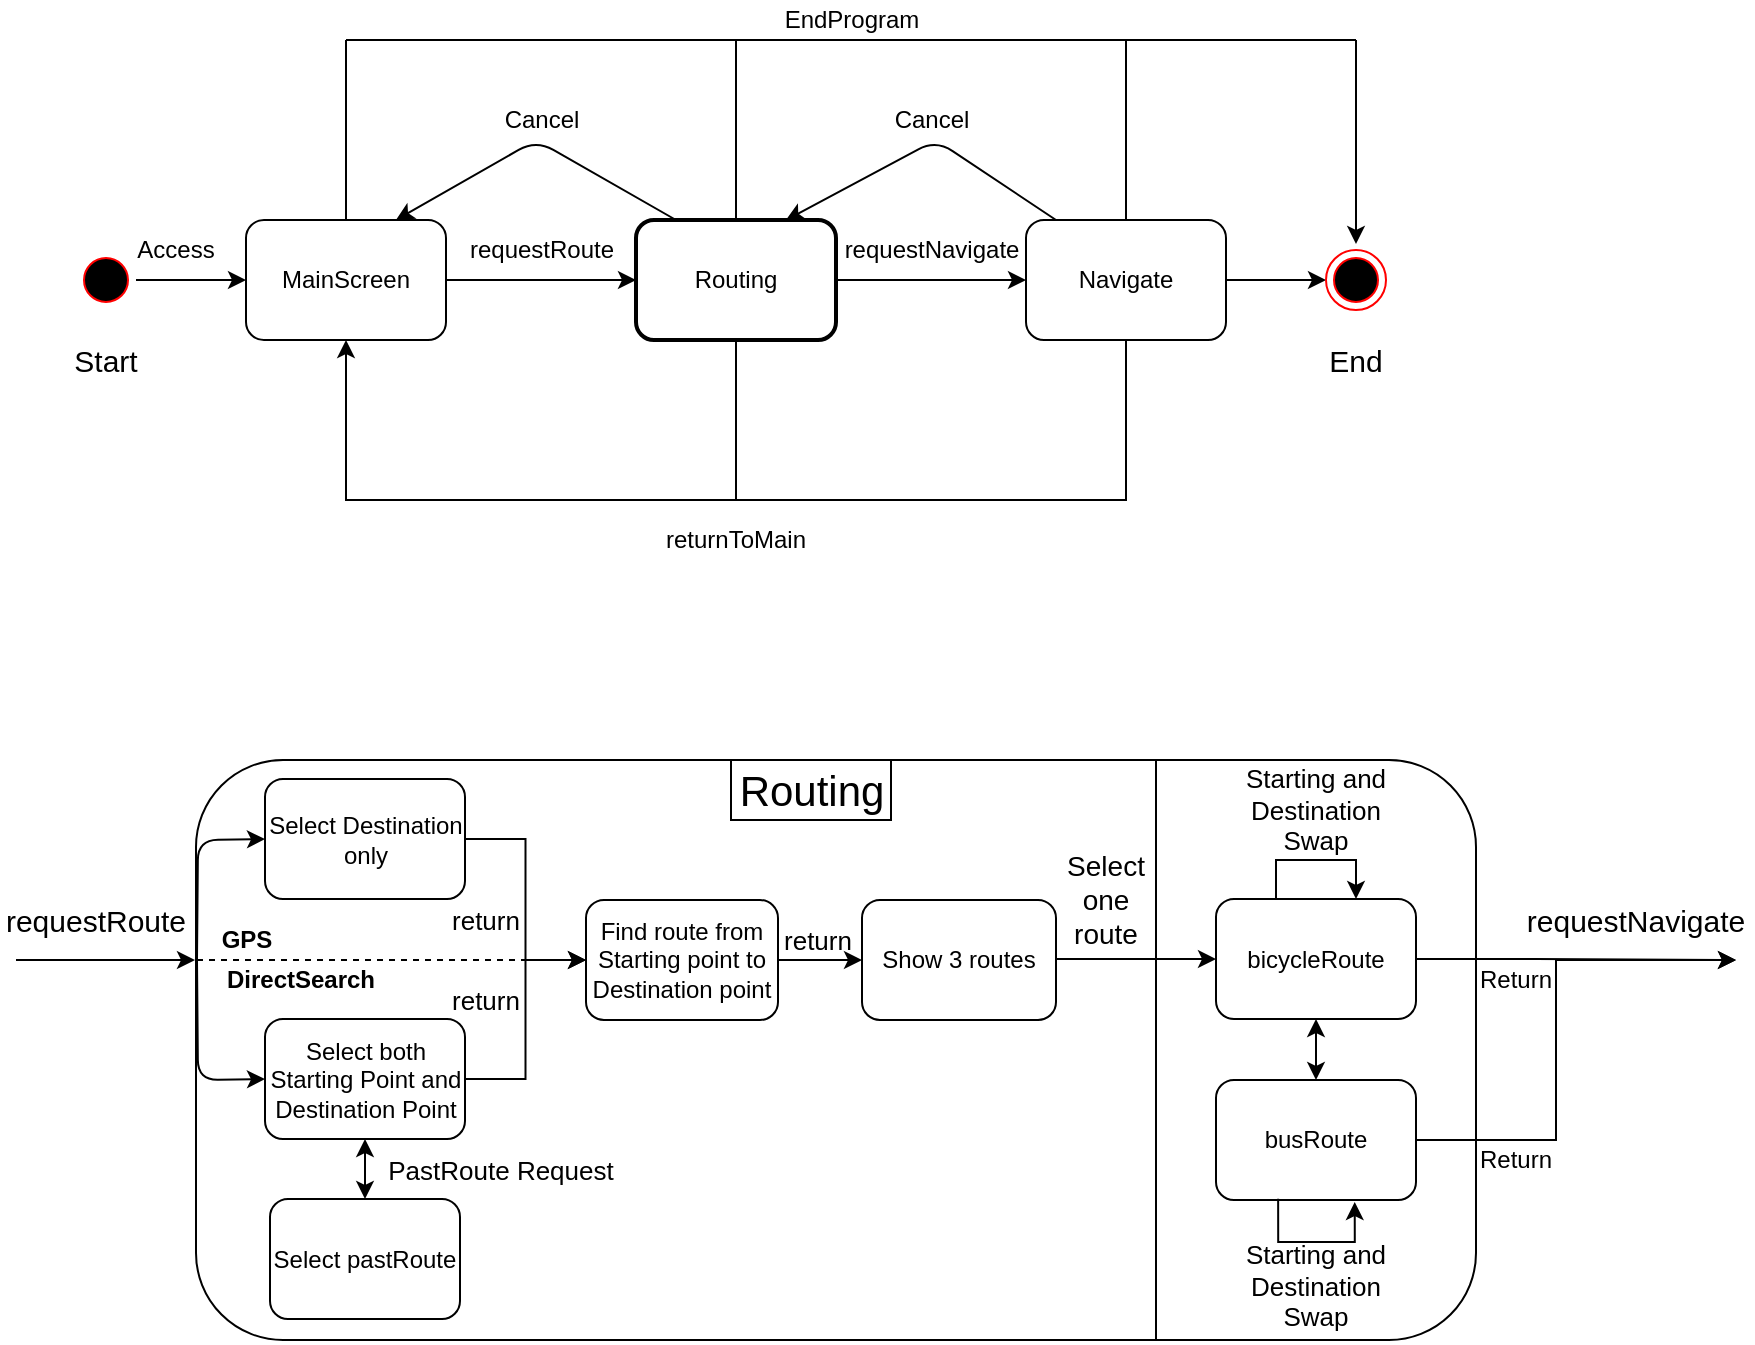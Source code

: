 <mxfile version="12.1.9" type="device" pages="1"><diagram id="955dtmkSEFHC7xKCKR0M" name="Page-1"><mxGraphModel dx="2571" dy="482" grid="1" gridSize="10" guides="1" tooltips="1" connect="1" arrows="1" fold="1" page="1" pageScale="1" pageWidth="1600" pageHeight="1200" math="0" shadow="0"><root><mxCell id="0"/><mxCell id="1" parent="0"/><mxCell id="sPg_e6eeyRZ8Q096PSEF-72" value="" style="rounded=1;whiteSpace=wrap;html=1;" vertex="1" parent="1"><mxGeometry x="90" y="380" width="640" height="290" as="geometry"/></mxCell><mxCell id="sPg_e6eeyRZ8Q096PSEF-73" style="edgeStyle=orthogonalEdgeStyle;rounded=0;orthogonalLoop=1;jettySize=auto;html=1;entryX=0;entryY=0.5;entryDx=0;entryDy=0;" edge="1" parent="1" source="sPg_e6eeyRZ8Q096PSEF-74" target="sPg_e6eeyRZ8Q096PSEF-76"><mxGeometry relative="1" as="geometry"><mxPoint x="110" y="140" as="targetPoint"/></mxGeometry></mxCell><mxCell id="sPg_e6eeyRZ8Q096PSEF-74" value="" style="ellipse;html=1;shape=startState;fillColor=#000000;strokeColor=#ff0000;" vertex="1" parent="1"><mxGeometry x="30" y="125" width="30" height="30" as="geometry"/></mxCell><mxCell id="sPg_e6eeyRZ8Q096PSEF-75" style="edgeStyle=orthogonalEdgeStyle;rounded=0;orthogonalLoop=1;jettySize=auto;html=1;entryX=0;entryY=0.5;entryDx=0;entryDy=0;" edge="1" parent="1" source="sPg_e6eeyRZ8Q096PSEF-76" target="sPg_e6eeyRZ8Q096PSEF-78"><mxGeometry relative="1" as="geometry"/></mxCell><mxCell id="sPg_e6eeyRZ8Q096PSEF-76" value="MainScreen" style="rounded=1;whiteSpace=wrap;html=1;" vertex="1" parent="1"><mxGeometry x="115" y="110" width="100" height="60" as="geometry"/></mxCell><mxCell id="sPg_e6eeyRZ8Q096PSEF-77" value="" style="edgeStyle=orthogonalEdgeStyle;rounded=0;orthogonalLoop=1;jettySize=auto;html=1;entryX=0;entryY=0.5;entryDx=0;entryDy=0;" edge="1" parent="1" source="sPg_e6eeyRZ8Q096PSEF-78" target="sPg_e6eeyRZ8Q096PSEF-81"><mxGeometry relative="1" as="geometry"><mxPoint x="430" y="140" as="targetPoint"/></mxGeometry></mxCell><mxCell id="sPg_e6eeyRZ8Q096PSEF-78" value="Routing" style="rounded=1;whiteSpace=wrap;html=1;strokeWidth=2;" vertex="1" parent="1"><mxGeometry x="310" y="110" width="100" height="60" as="geometry"/></mxCell><mxCell id="sPg_e6eeyRZ8Q096PSEF-79" value="" style="edgeStyle=orthogonalEdgeStyle;rounded=0;orthogonalLoop=1;jettySize=auto;html=1;entryX=0.5;entryY=1;entryDx=0;entryDy=0;" edge="1" parent="1" source="sPg_e6eeyRZ8Q096PSEF-81" target="sPg_e6eeyRZ8Q096PSEF-76"><mxGeometry relative="1" as="geometry"><mxPoint x="555" y="250.0" as="targetPoint"/><Array as="points"><mxPoint x="555" y="250"/><mxPoint x="165" y="250"/></Array></mxGeometry></mxCell><mxCell id="sPg_e6eeyRZ8Q096PSEF-80" style="edgeStyle=orthogonalEdgeStyle;rounded=0;orthogonalLoop=1;jettySize=auto;html=1;entryX=0;entryY=0.5;entryDx=0;entryDy=0;" edge="1" parent="1" source="sPg_e6eeyRZ8Q096PSEF-81" target="sPg_e6eeyRZ8Q096PSEF-83"><mxGeometry relative="1" as="geometry"/></mxCell><mxCell id="sPg_e6eeyRZ8Q096PSEF-81" value="Navigate" style="rounded=1;whiteSpace=wrap;html=1;" vertex="1" parent="1"><mxGeometry x="505" y="110" width="100" height="60" as="geometry"/></mxCell><mxCell id="sPg_e6eeyRZ8Q096PSEF-82" value="" style="endArrow=classic;html=1;" edge="1" parent="1"><mxGeometry width="50" height="50" relative="1" as="geometry"><mxPoint y="480" as="sourcePoint"/><mxPoint x="89.5" y="480" as="targetPoint"/></mxGeometry></mxCell><mxCell id="sPg_e6eeyRZ8Q096PSEF-83" value="" style="ellipse;html=1;shape=endState;fillColor=#000000;strokeColor=#ff0000;" vertex="1" parent="1"><mxGeometry x="655" y="125" width="30" height="30" as="geometry"/></mxCell><mxCell id="sPg_e6eeyRZ8Q096PSEF-146" style="edgeStyle=orthogonalEdgeStyle;rounded=0;orthogonalLoop=1;jettySize=auto;html=1;entryX=0;entryY=0.5;entryDx=0;entryDy=0;" edge="1" parent="1" source="sPg_e6eeyRZ8Q096PSEF-85" target="sPg_e6eeyRZ8Q096PSEF-87"><mxGeometry relative="1" as="geometry"/></mxCell><mxCell id="sPg_e6eeyRZ8Q096PSEF-85" value="Select Destination only" style="rounded=1;whiteSpace=wrap;html=1;" vertex="1" parent="1"><mxGeometry x="124.5" y="389.5" width="100" height="60" as="geometry"/></mxCell><mxCell id="sPg_e6eeyRZ8Q096PSEF-86" value="" style="edgeStyle=orthogonalEdgeStyle;rounded=0;orthogonalLoop=1;jettySize=auto;html=1;entryX=0;entryY=0.5;entryDx=0;entryDy=0;" edge="1" parent="1" source="sPg_e6eeyRZ8Q096PSEF-87" target="sPg_e6eeyRZ8Q096PSEF-147"><mxGeometry relative="1" as="geometry"><mxPoint x="420" y="419.5" as="targetPoint"/></mxGeometry></mxCell><mxCell id="sPg_e6eeyRZ8Q096PSEF-87" value="Find route from Starting point to Destination point" style="rounded=1;whiteSpace=wrap;html=1;" vertex="1" parent="1"><mxGeometry x="285" y="450" width="96" height="60" as="geometry"/></mxCell><mxCell id="sPg_e6eeyRZ8Q096PSEF-145" style="edgeStyle=orthogonalEdgeStyle;rounded=0;orthogonalLoop=1;jettySize=auto;html=1;entryX=0;entryY=0.5;entryDx=0;entryDy=0;" edge="1" parent="1" source="sPg_e6eeyRZ8Q096PSEF-91" target="sPg_e6eeyRZ8Q096PSEF-87"><mxGeometry relative="1" as="geometry"/></mxCell><mxCell id="sPg_e6eeyRZ8Q096PSEF-91" value="Select both Starting Point and Destination Point" style="rounded=1;whiteSpace=wrap;html=1;" vertex="1" parent="1"><mxGeometry x="124.5" y="509.5" width="100" height="60" as="geometry"/></mxCell><mxCell id="sPg_e6eeyRZ8Q096PSEF-96" value="GPS" style="text;html=1;strokeColor=none;fillColor=none;align=center;verticalAlign=middle;whiteSpace=wrap;rounded=0;fontStyle=1" vertex="1" parent="1"><mxGeometry x="72.5" y="460" width="85" height="20" as="geometry"/></mxCell><mxCell id="sPg_e6eeyRZ8Q096PSEF-98" value="" style="endArrow=none;dashed=1;html=1;" edge="1" parent="1"><mxGeometry width="50" height="50" relative="1" as="geometry"><mxPoint x="90.5" y="480" as="sourcePoint"/><mxPoint x="260" y="480" as="targetPoint"/></mxGeometry></mxCell><mxCell id="sPg_e6eeyRZ8Q096PSEF-99" value="" style="endArrow=classic;html=1;entryX=0;entryY=0.5;entryDx=0;entryDy=0;" edge="1" parent="1" target="sPg_e6eeyRZ8Q096PSEF-85"><mxGeometry width="50" height="50" relative="1" as="geometry"><mxPoint x="90.5" y="480" as="sourcePoint"/><mxPoint x="125.5" y="400" as="targetPoint"/><Array as="points"><mxPoint x="91" y="420"/></Array></mxGeometry></mxCell><mxCell id="sPg_e6eeyRZ8Q096PSEF-100" value="" style="endArrow=classic;html=1;entryX=0;entryY=0.5;entryDx=0;entryDy=0;" edge="1" parent="1" target="sPg_e6eeyRZ8Q096PSEF-91"><mxGeometry width="50" height="50" relative="1" as="geometry"><mxPoint x="90.5" y="480" as="sourcePoint"/><mxPoint x="125.5" y="570" as="targetPoint"/><Array as="points"><mxPoint x="91" y="540"/></Array></mxGeometry></mxCell><mxCell id="sPg_e6eeyRZ8Q096PSEF-101" value="Access" style="text;html=1;strokeColor=none;fillColor=none;align=center;verticalAlign=middle;whiteSpace=wrap;rounded=0;" vertex="1" parent="1"><mxGeometry x="60" y="115" width="40" height="20" as="geometry"/></mxCell><mxCell id="sPg_e6eeyRZ8Q096PSEF-102" value="requestRoute" style="text;html=1;strokeColor=none;fillColor=none;align=center;verticalAlign=middle;whiteSpace=wrap;rounded=0;" vertex="1" parent="1"><mxGeometry x="242.5" y="115" width="40" height="20" as="geometry"/></mxCell><mxCell id="sPg_e6eeyRZ8Q096PSEF-103" value="" style="endArrow=none;html=1;entryX=0.5;entryY=1;entryDx=0;entryDy=0;" edge="1" parent="1" target="sPg_e6eeyRZ8Q096PSEF-78"><mxGeometry width="50" height="50" relative="1" as="geometry"><mxPoint x="360" y="250" as="sourcePoint"/><mxPoint x="365" y="170" as="targetPoint"/></mxGeometry></mxCell><mxCell id="sPg_e6eeyRZ8Q096PSEF-104" value="requestNavigate" style="text;html=1;strokeColor=none;fillColor=none;align=center;verticalAlign=middle;whiteSpace=wrap;rounded=0;" vertex="1" parent="1"><mxGeometry x="437.5" y="115" width="40" height="20" as="geometry"/></mxCell><mxCell id="sPg_e6eeyRZ8Q096PSEF-105" value="returnToMain" style="text;html=1;strokeColor=none;fillColor=none;align=center;verticalAlign=middle;whiteSpace=wrap;rounded=0;" vertex="1" parent="1"><mxGeometry x="340" y="260" width="40" height="20" as="geometry"/></mxCell><mxCell id="sPg_e6eeyRZ8Q096PSEF-106" value="Cancel" style="text;html=1;strokeColor=none;fillColor=none;align=center;verticalAlign=middle;whiteSpace=wrap;rounded=0;" vertex="1" parent="1"><mxGeometry x="437.5" y="50" width="40" height="20" as="geometry"/></mxCell><mxCell id="sPg_e6eeyRZ8Q096PSEF-107" value="" style="endArrow=none;html=1;exitX=0.5;exitY=0;exitDx=0;exitDy=0;" edge="1" parent="1" source="sPg_e6eeyRZ8Q096PSEF-76"><mxGeometry width="50" height="50" relative="1" as="geometry"><mxPoint x="140.0" y="50" as="sourcePoint"/><mxPoint x="165" y="20" as="targetPoint"/></mxGeometry></mxCell><mxCell id="sPg_e6eeyRZ8Q096PSEF-108" value="" style="endArrow=none;html=1;exitX=0.5;exitY=0;exitDx=0;exitDy=0;" edge="1" parent="1" source="sPg_e6eeyRZ8Q096PSEF-78"><mxGeometry width="50" height="50" relative="1" as="geometry"><mxPoint x="350" y="95" as="sourcePoint"/><mxPoint x="360" y="20" as="targetPoint"/></mxGeometry></mxCell><mxCell id="sPg_e6eeyRZ8Q096PSEF-109" value="" style="endArrow=none;html=1;" edge="1" parent="1"><mxGeometry width="50" height="50" relative="1" as="geometry"><mxPoint x="165" y="20" as="sourcePoint"/><mxPoint x="670" y="20" as="targetPoint"/></mxGeometry></mxCell><mxCell id="sPg_e6eeyRZ8Q096PSEF-110" value="" style="endArrow=none;html=1;" edge="1" parent="1"><mxGeometry width="50" height="50" relative="1" as="geometry"><mxPoint x="555" y="110" as="sourcePoint"/><mxPoint x="555" y="20" as="targetPoint"/></mxGeometry></mxCell><mxCell id="sPg_e6eeyRZ8Q096PSEF-111" value="" style="endArrow=classic;html=1;" edge="1" parent="1"><mxGeometry width="50" height="50" relative="1" as="geometry"><mxPoint x="670" y="20" as="sourcePoint"/><mxPoint x="670" y="122" as="targetPoint"/></mxGeometry></mxCell><mxCell id="sPg_e6eeyRZ8Q096PSEF-112" value="EndProgram" style="text;html=1;strokeColor=none;fillColor=none;align=center;verticalAlign=middle;whiteSpace=wrap;rounded=0;" vertex="1" parent="1"><mxGeometry x="397.5" width="40" height="20" as="geometry"/></mxCell><mxCell id="sPg_e6eeyRZ8Q096PSEF-113" style="edgeStyle=orthogonalEdgeStyle;rounded=0;orthogonalLoop=1;jettySize=auto;html=1;fontSize=15;" edge="1" parent="1" source="sPg_e6eeyRZ8Q096PSEF-115"><mxGeometry relative="1" as="geometry"><mxPoint x="860" y="480" as="targetPoint"/><Array as="points"><mxPoint x="760" y="480"/><mxPoint x="760" y="480"/></Array></mxGeometry></mxCell><mxCell id="sPg_e6eeyRZ8Q096PSEF-114" value="" style="edgeStyle=orthogonalEdgeStyle;rounded=0;orthogonalLoop=1;jettySize=auto;html=1;fontSize=13;" edge="1" parent="1" source="sPg_e6eeyRZ8Q096PSEF-115" target="sPg_e6eeyRZ8Q096PSEF-115"><mxGeometry relative="1" as="geometry"><mxPoint x="660" y="369.5" as="targetPoint"/><Array as="points"><mxPoint x="630" y="430"/><mxPoint x="670" y="430"/></Array></mxGeometry></mxCell><mxCell id="sPg_e6eeyRZ8Q096PSEF-115" value="bicycleRoute" style="rounded=1;whiteSpace=wrap;html=1;" vertex="1" parent="1"><mxGeometry x="600" y="449.5" width="100" height="60" as="geometry"/></mxCell><mxCell id="sPg_e6eeyRZ8Q096PSEF-116" style="edgeStyle=orthogonalEdgeStyle;rounded=0;orthogonalLoop=1;jettySize=auto;html=1;fontSize=15;exitX=1;exitY=0.5;exitDx=0;exitDy=0;" edge="1" parent="1" source="sPg_e6eeyRZ8Q096PSEF-117"><mxGeometry relative="1" as="geometry"><mxPoint x="860" y="480" as="targetPoint"/><mxPoint x="710" y="569.857" as="sourcePoint"/><Array as="points"><mxPoint x="770" y="570"/><mxPoint x="770" y="480"/></Array></mxGeometry></mxCell><mxCell id="sPg_e6eeyRZ8Q096PSEF-117" value="busRoute" style="rounded=1;whiteSpace=wrap;html=1;" vertex="1" parent="1"><mxGeometry x="600" y="540" width="100" height="60" as="geometry"/></mxCell><mxCell id="sPg_e6eeyRZ8Q096PSEF-118" value="" style="endArrow=classic;startArrow=classic;html=1;fontSize=15;entryX=0.5;entryY=1;entryDx=0;entryDy=0;exitX=0.5;exitY=0;exitDx=0;exitDy=0;" edge="1" parent="1" source="sPg_e6eeyRZ8Q096PSEF-117" target="sPg_e6eeyRZ8Q096PSEF-115"><mxGeometry width="50" height="50" relative="1" as="geometry"><mxPoint x="610" y="565" as="sourcePoint"/><mxPoint x="660" y="515" as="targetPoint"/></mxGeometry></mxCell><mxCell id="sPg_e6eeyRZ8Q096PSEF-119" value="Select one route" style="text;html=1;strokeColor=none;fillColor=none;align=center;verticalAlign=middle;whiteSpace=wrap;rounded=0;fontSize=14;direction=south;" vertex="1" parent="1"><mxGeometry x="535" y="429.5" width="20" height="40" as="geometry"/></mxCell><mxCell id="sPg_e6eeyRZ8Q096PSEF-120" value="requestNavigate" style="text;html=1;strokeColor=none;fillColor=none;align=center;verticalAlign=middle;whiteSpace=wrap;rounded=0;fontSize=15;" vertex="1" parent="1"><mxGeometry x="790" y="449.5" width="40" height="20" as="geometry"/></mxCell><mxCell id="sPg_e6eeyRZ8Q096PSEF-121" value="requestRoute" style="text;html=1;strokeColor=none;fillColor=none;align=center;verticalAlign=middle;whiteSpace=wrap;rounded=0;fontSize=15;" vertex="1" parent="1"><mxGeometry x="20" y="449.5" width="40" height="20" as="geometry"/></mxCell><mxCell id="sPg_e6eeyRZ8Q096PSEF-122" value="Start" style="text;html=1;strokeColor=none;fillColor=none;align=center;verticalAlign=middle;whiteSpace=wrap;rounded=0;fontSize=15;" vertex="1" parent="1"><mxGeometry x="25" y="170" width="40" height="20" as="geometry"/></mxCell><mxCell id="sPg_e6eeyRZ8Q096PSEF-123" value="End" style="text;html=1;strokeColor=none;fillColor=none;align=center;verticalAlign=middle;whiteSpace=wrap;rounded=0;fontSize=15;" vertex="1" parent="1"><mxGeometry x="650" y="170" width="40" height="20" as="geometry"/></mxCell><mxCell id="sPg_e6eeyRZ8Q096PSEF-124" value="" style="rounded=0;whiteSpace=wrap;html=1;strokeWidth=1;fontSize=15;" vertex="1" parent="1"><mxGeometry x="357.5" y="380" width="80" height="30" as="geometry"/></mxCell><mxCell id="sPg_e6eeyRZ8Q096PSEF-125" value="Routing" style="text;html=1;strokeColor=none;fillColor=none;align=center;verticalAlign=middle;whiteSpace=wrap;rounded=0;fontSize=21;" vertex="1" parent="1"><mxGeometry x="377.5" y="385" width="40" height="20" as="geometry"/></mxCell><mxCell id="sPg_e6eeyRZ8Q096PSEF-127" value="" style="endArrow=none;html=1;fontSize=15;exitX=0.75;exitY=1;exitDx=0;exitDy=0;" edge="1" parent="1" source="sPg_e6eeyRZ8Q096PSEF-72"><mxGeometry width="50" height="50" relative="1" as="geometry"><mxPoint x="571.44" y="704.5" as="sourcePoint"/><mxPoint x="570" y="380" as="targetPoint"/></mxGeometry></mxCell><mxCell id="sPg_e6eeyRZ8Q096PSEF-130" value="Select pastRoute" style="rounded=1;whiteSpace=wrap;html=1;" vertex="1" parent="1"><mxGeometry x="127" y="599.5" width="95" height="60" as="geometry"/></mxCell><mxCell id="sPg_e6eeyRZ8Q096PSEF-132" value="return&lt;span style=&quot;font-family: &amp;#34;helvetica&amp;#34; , &amp;#34;arial&amp;#34; , sans-serif ; font-size: 0px ; white-space: nowrap&quot;&gt;%3CmxGraphModel%3E%3Croot%3E%3CmxCell%20id%3D%220%22%2F%3E%3CmxCell%20id%3D%221%22%20parent%3D%220%22%2F%3E%3CmxCell%20id%3D%222%22%20value%3D%22selectDstn()%22%20style%3D%22rounded%3D1%3BwhiteSpace%3Dwrap%3Bhtml%3D1%3B%22%20vertex%3D%221%22%20parent%3D%221%22%3E%3CmxGeometry%20x%3D%22160%22%20y%3D%22669.5%22%20width%3D%22100%22%20height%3D%2260%22%20as%3D%22geometry%22%2F%3E%3C%2FmxCell%3E%3C%2Froot%3E%3C%2FmxGraphModel%3E&lt;/span&gt;" style="text;html=1;strokeColor=none;fillColor=none;align=center;verticalAlign=middle;whiteSpace=wrap;rounded=0;fontSize=13;" vertex="1" parent="1"><mxGeometry x="215" y="450" width="40" height="20" as="geometry"/></mxCell><mxCell id="sPg_e6eeyRZ8Q096PSEF-133" value="return&lt;span style=&quot;font-family: &amp;#34;helvetica&amp;#34; , &amp;#34;arial&amp;#34; , sans-serif ; font-size: 0px ; white-space: nowrap&quot;&gt;%3CmxGraphModel%3E%3Croot%3E%3CmxCell%20id%3D%220%22%2F%3E%3CmxCell%20id%3D%221%22%20parent%3D%220%22%2F%3E%3CmxCell%20id%3D%222%22%20value%3D%22selectDstn()%22%20style%3D%22rounded%3D1%3BwhiteSpace%3Dwrap%3Bhtml%3D1%3B%22%20vertex%3D%221%22%20parent%3D%221%22%3E%3CmxGeometry%20x%3D%22160%22%20y%3D%22669.5%22%20width%3D%22100%22%20height%3D%2260%22%20as%3D%22geometry%22%2F%3E%3C%2FmxCell%3E%3C%2Froot%3E%3C%2FmxGraphModel%3E&lt;/span&gt;" style="text;html=1;strokeColor=none;fillColor=none;align=center;verticalAlign=middle;whiteSpace=wrap;rounded=0;fontSize=13;" vertex="1" parent="1"><mxGeometry x="215" y="489.5" width="40" height="20" as="geometry"/></mxCell><mxCell id="sPg_e6eeyRZ8Q096PSEF-134" value="return&lt;span style=&quot;font-family: &amp;#34;helvetica&amp;#34; , &amp;#34;arial&amp;#34; , sans-serif ; font-size: 0px ; white-space: nowrap&quot;&gt;%3CmxGraphModel%3E%3Croot%3E%3CmxCell%20id%3D%220%22%2F%3E%3CmxCell%20id%3D%221%22%20parent%3D%220%22%2F%3E%3CmxCell%20id%3D%222%22%20value%3D%22selectDstn()%22%20style%3D%22rounded%3D1%3BwhiteSpace%3Dwrap%3Bhtml%3D1%3B%22%20vertex%3D%221%22%20parent%3D%221%22%3E%3CmxGeometry%20x%3D%22160%22%20y%3D%22669.5%22%20width%3D%22100%22%20height%3D%2260%22%20as%3D%22geometry%22%2F%3E%3C%2FmxCell%3E%3C%2Froot%3E%3C%2FmxGraphModel%3E&lt;/span&gt;" style="text;html=1;strokeColor=none;fillColor=none;align=center;verticalAlign=middle;whiteSpace=wrap;rounded=0;fontSize=13;" vertex="1" parent="1"><mxGeometry x="381" y="459.5" width="40" height="20" as="geometry"/></mxCell><mxCell id="sPg_e6eeyRZ8Q096PSEF-136" value="PastRoute Request" style="text;html=1;strokeColor=none;fillColor=none;align=center;verticalAlign=middle;whiteSpace=wrap;rounded=0;fontSize=13;" vertex="1" parent="1"><mxGeometry x="180" y="574.5" width="125" height="20" as="geometry"/></mxCell><mxCell id="sPg_e6eeyRZ8Q096PSEF-137" value="" style="endArrow=classic;html=1;entryX=0.75;entryY=0;entryDx=0;entryDy=0;" edge="1" parent="1" target="sPg_e6eeyRZ8Q096PSEF-76"><mxGeometry width="50" height="50" relative="1" as="geometry"><mxPoint x="330" y="110" as="sourcePoint"/><mxPoint x="380" y="60" as="targetPoint"/><Array as="points"><mxPoint x="260" y="70"/></Array></mxGeometry></mxCell><mxCell id="sPg_e6eeyRZ8Q096PSEF-138" value="" style="endArrow=classic;html=1;entryX=0.75;entryY=0;entryDx=0;entryDy=0;exitX=0.15;exitY=0;exitDx=0;exitDy=0;exitPerimeter=0;" edge="1" parent="1" source="sPg_e6eeyRZ8Q096PSEF-81" target="sPg_e6eeyRZ8Q096PSEF-78"><mxGeometry width="50" height="50" relative="1" as="geometry"><mxPoint x="533.5" y="110" as="sourcePoint"/><mxPoint x="583.5" y="60" as="targetPoint"/><Array as="points"><mxPoint x="460" y="70"/></Array></mxGeometry></mxCell><mxCell id="sPg_e6eeyRZ8Q096PSEF-139" value="Cancel" style="text;html=1;strokeColor=none;fillColor=none;align=center;verticalAlign=middle;whiteSpace=wrap;rounded=0;" vertex="1" parent="1"><mxGeometry x="242.5" y="50" width="40" height="20" as="geometry"/></mxCell><mxCell id="sPg_e6eeyRZ8Q096PSEF-140" value="Starting and Destination Swap" style="text;html=1;strokeColor=none;fillColor=none;align=center;verticalAlign=middle;whiteSpace=wrap;rounded=0;fontSize=13;" vertex="1" parent="1"><mxGeometry x="613" y="633" width="74" height="20" as="geometry"/></mxCell><mxCell id="sPg_e6eeyRZ8Q096PSEF-141" value="" style="edgeStyle=orthogonalEdgeStyle;rounded=0;orthogonalLoop=1;jettySize=auto;html=1;fontSize=13;exitX=0.316;exitY=0.974;exitDx=0;exitDy=0;exitPerimeter=0;" edge="1" parent="1"><mxGeometry relative="1" as="geometry"><mxPoint x="631.071" y="599.429" as="sourcePoint"/><mxPoint x="669.357" y="601" as="targetPoint"/><Array as="points"><mxPoint x="631.5" y="621"/><mxPoint x="669.5" y="621"/></Array></mxGeometry></mxCell><mxCell id="sPg_e6eeyRZ8Q096PSEF-142" value="Starting and Destination Swap" style="text;html=1;strokeColor=none;fillColor=none;align=center;verticalAlign=middle;whiteSpace=wrap;rounded=0;fontSize=13;" vertex="1" parent="1"><mxGeometry x="613" y="395" width="74" height="20" as="geometry"/></mxCell><mxCell id="sPg_e6eeyRZ8Q096PSEF-149" style="edgeStyle=orthogonalEdgeStyle;rounded=0;orthogonalLoop=1;jettySize=auto;html=1;entryX=0;entryY=0.5;entryDx=0;entryDy=0;" edge="1" parent="1" source="sPg_e6eeyRZ8Q096PSEF-147" target="sPg_e6eeyRZ8Q096PSEF-115"><mxGeometry relative="1" as="geometry"><Array as="points"><mxPoint x="565" y="480"/></Array></mxGeometry></mxCell><mxCell id="sPg_e6eeyRZ8Q096PSEF-147" value="Show 3 routes" style="rounded=1;whiteSpace=wrap;html=1;" vertex="1" parent="1"><mxGeometry x="423" y="450" width="97" height="60" as="geometry"/></mxCell><mxCell id="sPg_e6eeyRZ8Q096PSEF-150" value="Return" style="text;html=1;strokeColor=none;fillColor=none;align=center;verticalAlign=middle;whiteSpace=wrap;rounded=0;" vertex="1" parent="1"><mxGeometry x="730" y="480" width="40" height="20" as="geometry"/></mxCell><mxCell id="sPg_e6eeyRZ8Q096PSEF-151" value="Return" style="text;html=1;strokeColor=none;fillColor=none;align=center;verticalAlign=middle;whiteSpace=wrap;rounded=0;" vertex="1" parent="1"><mxGeometry x="730" y="570" width="40" height="20" as="geometry"/></mxCell><mxCell id="sPg_e6eeyRZ8Q096PSEF-153" value="" style="endArrow=classic;startArrow=classic;html=1;exitX=0.5;exitY=0;exitDx=0;exitDy=0;" edge="1" parent="1" source="sPg_e6eeyRZ8Q096PSEF-130" target="sPg_e6eeyRZ8Q096PSEF-91"><mxGeometry width="50" height="50" relative="1" as="geometry"><mxPoint x="127" y="620" as="sourcePoint"/><mxPoint x="177" y="570" as="targetPoint"/></mxGeometry></mxCell><mxCell id="sPg_e6eeyRZ8Q096PSEF-157" value="DirectSearch" style="text;html=1;strokeColor=none;fillColor=none;align=center;verticalAlign=middle;whiteSpace=wrap;rounded=0;fontStyle=1" vertex="1" parent="1"><mxGeometry x="100" y="480" width="85" height="20" as="geometry"/></mxCell></root></mxGraphModel></diagram></mxfile>